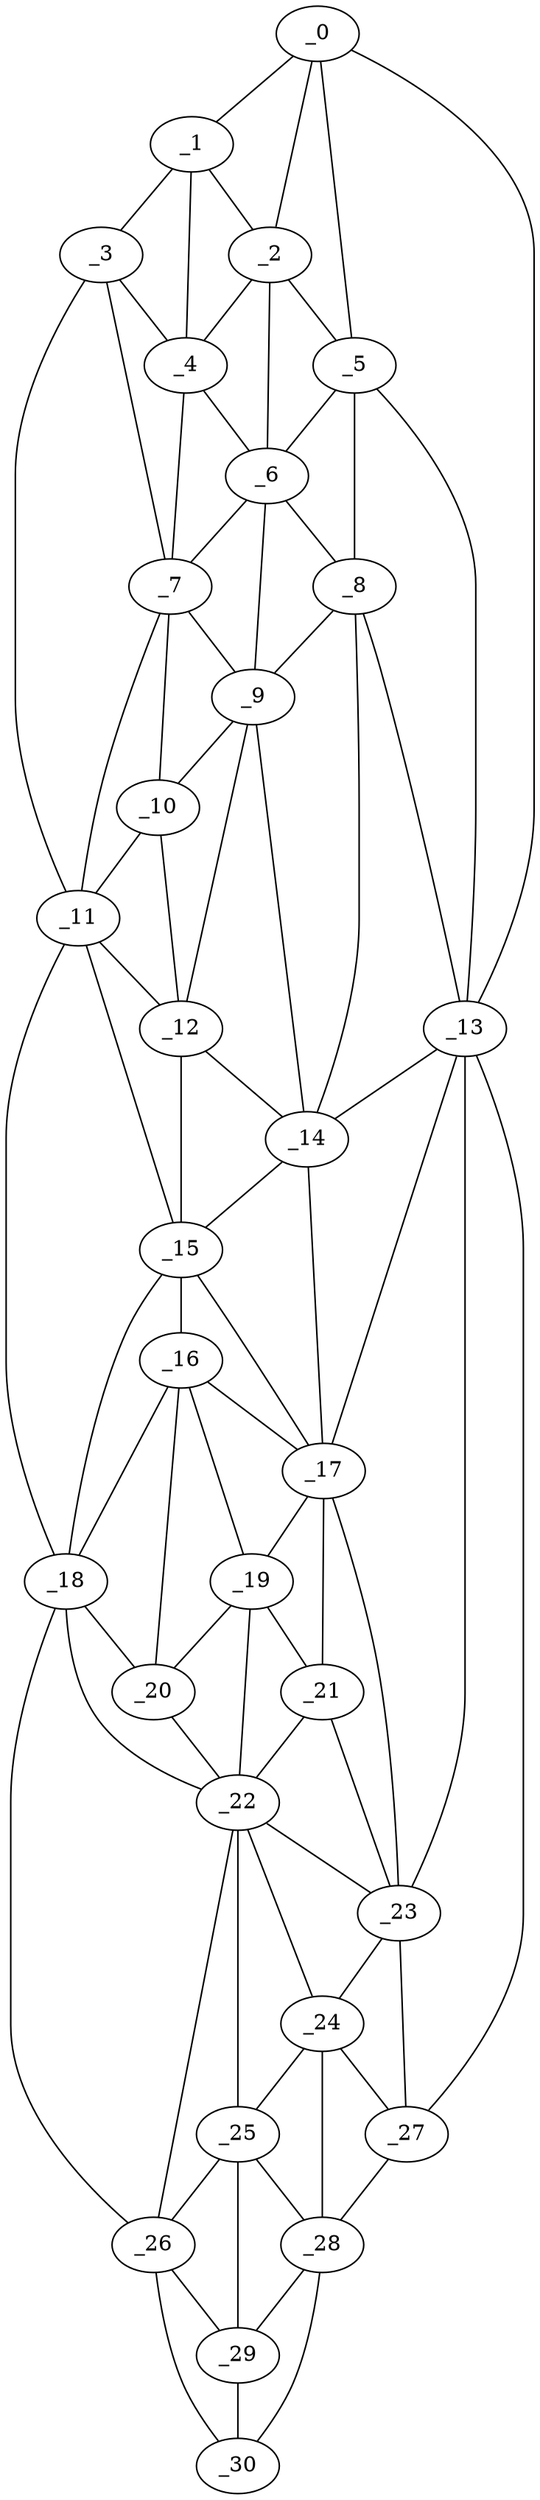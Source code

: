graph "obj69__180.gxl" {
	_0	 [x=5,
		y=51];
	_1	 [x=5,
		y=80];
	_0 -- _1	 [valence=1];
	_2	 [x=7,
		y=68];
	_0 -- _2	 [valence=1];
	_5	 [x=21,
		y=52];
	_0 -- _5	 [valence=2];
	_13	 [x=59,
		y=46];
	_0 -- _13	 [valence=1];
	_1 -- _2	 [valence=2];
	_3	 [x=16,
		y=82];
	_1 -- _3	 [valence=1];
	_4	 [x=19,
		y=72];
	_1 -- _4	 [valence=2];
	_2 -- _4	 [valence=2];
	_2 -- _5	 [valence=2];
	_6	 [x=23,
		y=64];
	_2 -- _6	 [valence=2];
	_3 -- _4	 [valence=1];
	_7	 [x=31,
		y=69];
	_3 -- _7	 [valence=2];
	_11	 [x=43,
		y=83];
	_3 -- _11	 [valence=1];
	_4 -- _6	 [valence=2];
	_4 -- _7	 [valence=2];
	_5 -- _6	 [valence=2];
	_8	 [x=36,
		y=52];
	_5 -- _8	 [valence=2];
	_5 -- _13	 [valence=1];
	_6 -- _7	 [valence=2];
	_6 -- _8	 [valence=2];
	_9	 [x=39,
		y=64];
	_6 -- _9	 [valence=2];
	_7 -- _9	 [valence=2];
	_10	 [x=40,
		y=71];
	_7 -- _10	 [valence=1];
	_7 -- _11	 [valence=1];
	_8 -- _9	 [valence=2];
	_8 -- _13	 [valence=2];
	_14	 [x=62,
		y=56];
	_8 -- _14	 [valence=1];
	_9 -- _10	 [valence=2];
	_12	 [x=49,
		y=69];
	_9 -- _12	 [valence=2];
	_9 -- _14	 [valence=2];
	_10 -- _11	 [valence=2];
	_10 -- _12	 [valence=1];
	_11 -- _12	 [valence=2];
	_15	 [x=68,
		y=64];
	_11 -- _15	 [valence=2];
	_18	 [x=86,
		y=83];
	_11 -- _18	 [valence=1];
	_12 -- _14	 [valence=2];
	_12 -- _15	 [valence=2];
	_13 -- _14	 [valence=1];
	_17	 [x=79,
		y=53];
	_13 -- _17	 [valence=2];
	_23	 [x=101,
		y=55];
	_13 -- _23	 [valence=1];
	_27	 [x=121,
		y=59];
	_13 -- _27	 [valence=1];
	_14 -- _15	 [valence=2];
	_14 -- _17	 [valence=2];
	_16	 [x=76,
		y=64];
	_15 -- _16	 [valence=1];
	_15 -- _17	 [valence=1];
	_15 -- _18	 [valence=2];
	_16 -- _17	 [valence=2];
	_16 -- _18	 [valence=2];
	_19	 [x=88,
		y=57];
	_16 -- _19	 [valence=2];
	_20	 [x=88,
		y=75];
	_16 -- _20	 [valence=2];
	_17 -- _19	 [valence=1];
	_21	 [x=93,
		y=55];
	_17 -- _21	 [valence=1];
	_17 -- _23	 [valence=2];
	_18 -- _20	 [valence=2];
	_22	 [x=99,
		y=69];
	_18 -- _22	 [valence=2];
	_26	 [x=112,
		y=83];
	_18 -- _26	 [valence=1];
	_19 -- _20	 [valence=2];
	_19 -- _21	 [valence=2];
	_19 -- _22	 [valence=2];
	_20 -- _22	 [valence=2];
	_21 -- _22	 [valence=1];
	_21 -- _23	 [valence=2];
	_22 -- _23	 [valence=2];
	_24	 [x=105,
		y=65];
	_22 -- _24	 [valence=2];
	_25	 [x=111,
		y=75];
	_22 -- _25	 [valence=1];
	_22 -- _26	 [valence=2];
	_23 -- _24	 [valence=1];
	_23 -- _27	 [valence=2];
	_24 -- _25	 [valence=2];
	_24 -- _27	 [valence=2];
	_28	 [x=124,
		y=66];
	_24 -- _28	 [valence=2];
	_25 -- _26	 [valence=2];
	_25 -- _28	 [valence=2];
	_29	 [x=124,
		y=73];
	_25 -- _29	 [valence=2];
	_26 -- _29	 [valence=2];
	_30	 [x=126,
		y=80];
	_26 -- _30	 [valence=1];
	_27 -- _28	 [valence=1];
	_28 -- _29	 [valence=2];
	_28 -- _30	 [valence=1];
	_29 -- _30	 [valence=2];
}
